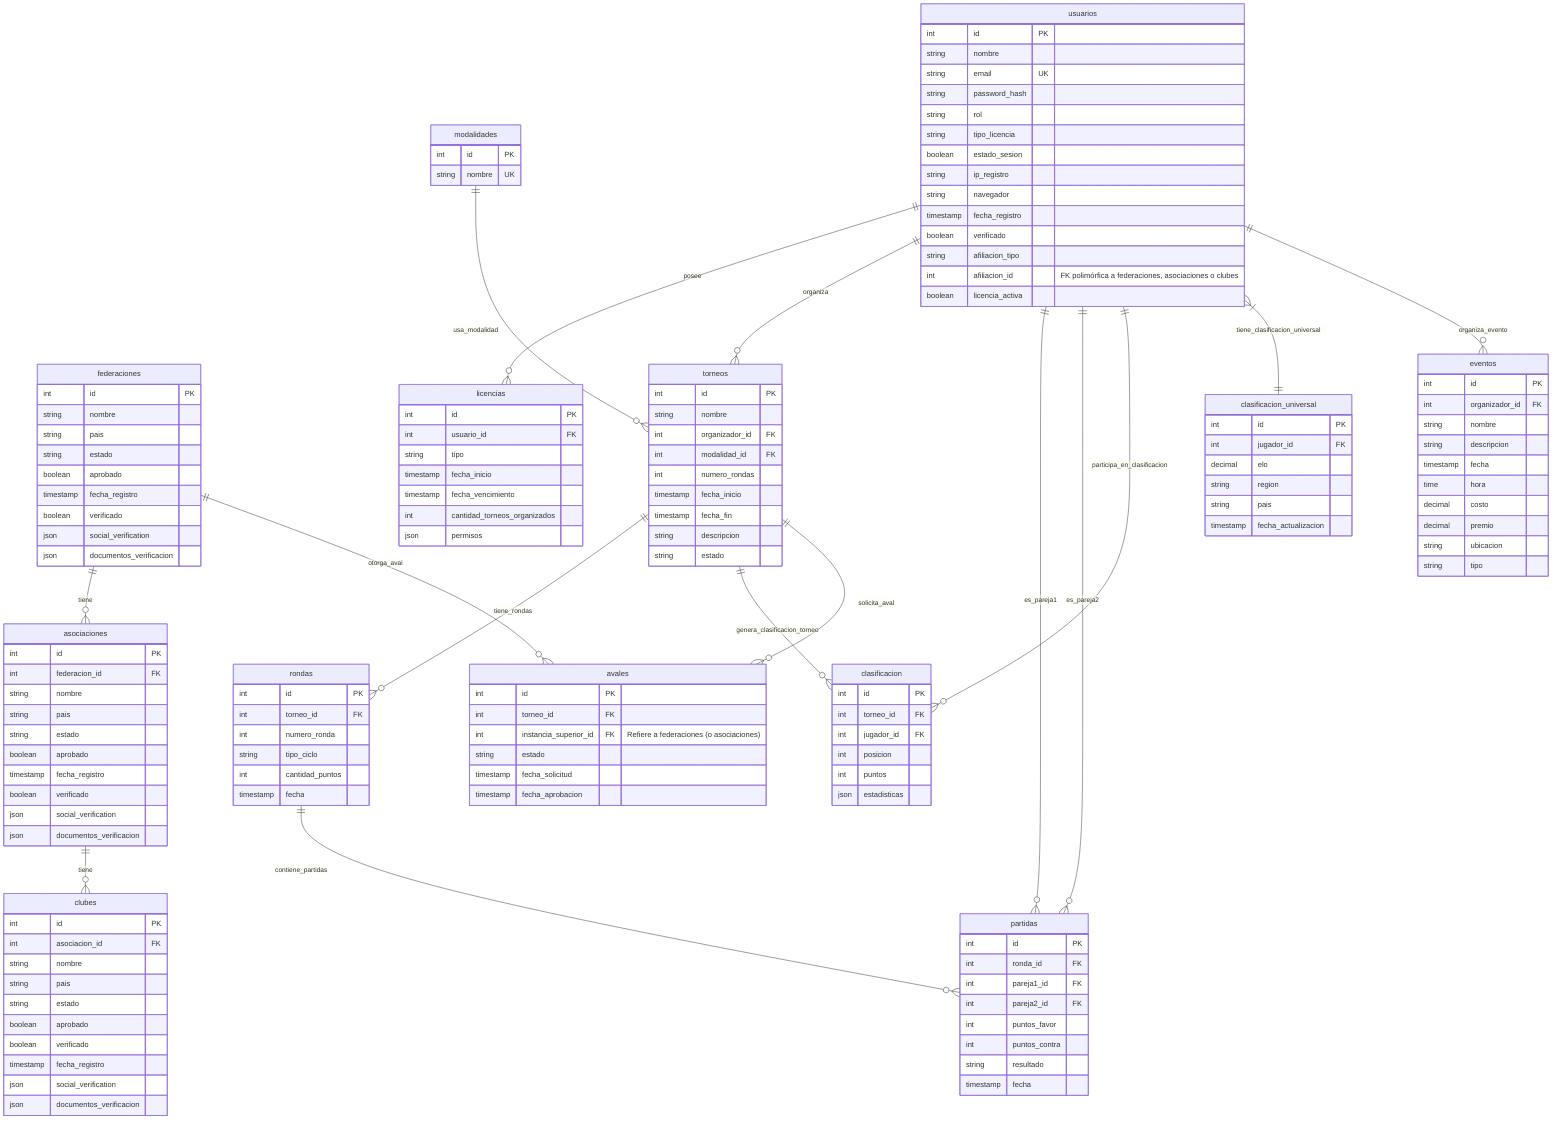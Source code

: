 erDiagram
    modalidades {
        int id PK
        string nombre UK
    }

    federaciones {
        int id PK
        string nombre
        string pais
        string estado
        boolean aprobado
        timestamp fecha_registro
        boolean verificado
        json social_verification
        json documentos_verificacion
    }

    asociaciones {
        int id PK
        int federacion_id FK
        string nombre
        string pais
        string estado
        boolean aprobado
        timestamp fecha_registro
        boolean verificado
        json social_verification
        json documentos_verificacion
    }

    clubes {
        int id PK
        int asociacion_id FK
        string nombre
        string pais
        string estado
        boolean aprobado
        boolean verificado
        timestamp fecha_registro
        json social_verification
        json documentos_verificacion
    }

    usuarios {
        int id PK
        string nombre
        string email UK
        string password_hash
        string rol
        string tipo_licencia
        boolean estado_sesion
        string ip_registro
        string navegador
        timestamp fecha_registro
        boolean verificado
        string afiliacion_tipo
        int afiliacion_id "FK polimórfica a federaciones, asociaciones o clubes"
        boolean licencia_activa
    }

    licencias {
        int id PK
        int usuario_id FK
        string tipo
        timestamp fecha_inicio
        timestamp fecha_vencimiento
        int cantidad_torneos_organizados
        json permisos
    }

    torneos {
        int id PK
        string nombre
        int organizador_id FK
        int modalidad_id FK
        int numero_rondas
        timestamp fecha_inicio
        timestamp fecha_fin
        string descripcion
        string estado
    }

    rondas {
        int id PK
        int torneo_id FK
        int numero_ronda
        string tipo_ciclo
        int cantidad_puntos
        timestamp fecha
    }

    partidas {
        int id PK
        int ronda_id FK
        int pareja1_id FK
        int pareja2_id FK
        int puntos_favor
        int puntos_contra
        string resultado
        timestamp fecha
    }

    clasificacion {
        int id PK
        int torneo_id FK
        int jugador_id FK
        int posicion
        int puntos
        json estadisticas
    }

    clasificacion_universal {
        int id PK
        int jugador_id FK
        decimal elo
        string region
        string pais
        timestamp fecha_actualizacion
    }

    avales {
        int id PK
        int torneo_id FK
        int instancia_superior_id FK "Refiere a federaciones (o asociaciones)"
        string estado
        timestamp fecha_solicitud
        timestamp fecha_aprobacion
    }

    eventos {
        int id PK
        int organizador_id FK
        string nombre
        string descripcion
        timestamp fecha
        time hora
        decimal costo
        decimal premio
        string ubicacion
        string tipo
    }

    %% =================== RELACIONES ===================
    federaciones ||--o{ asociaciones : "tiene"
    asociaciones ||--o{ clubes : "tiene"
    
    usuarios ||--o{ licencias : "posee"
    
    usuarios ||--o{ torneos : "organiza"
    modalidades ||--o{ torneos : "usa_modalidad"
    
    torneos ||--o{ rondas : "tiene_rondas"
    rondas ||--o{ partidas : "contiene_partidas"
    
    usuarios ||--o{ partidas : "es_pareja1"
    usuarios ||--o{ partidas : "es_pareja2"
    
    torneos ||--o{ clasificacion : "genera_clasificacion_torneo"
    usuarios ||--o{ clasificacion : "participa_en_clasificacion"
    
    usuarios }|--|| clasificacion_universal : "tiene_clasificacion_universal"
    %% Suponiendo 1-a-1 o 1-a-0
    
    torneos ||--o{ avales : "solicita_aval"
    federaciones ||--o{ avales : "otorga_aval"
    %% Aval principal a federacion segun FK
    
    %% Para avales.instancia_superior_id referenciando asociaciones, seria una linea conceptual:
    %% asociaciones ||--o{ avales : "otorga_aval_conceptual"

    usuarios ||--o{ eventos : "organiza_evento"

    %% Relaciones polimórficas (representadas conceptualmente o con comentarios)
    %% La columna usuarios.afiliacion_id puede referenciar a federaciones, asociaciones o clubes.
    %% La columna avales.instancia_superior_id actualmente referencia a federaciones,
    %% pero el comentario SQL original indicaba que podría ser federacion o asociacion.
    %% Para representar esto visualmente de forma más clara si fuera necesario,
    %% se podrían usar relaciones punteadas conceptuales, por ejemplo:
    %% usuarios }o..|| federaciones : "afiliado_a (si tipo es federacion)"
    %% usuarios }o..|| asociaciones : "afiliado_a (si tipo es asociacion)"
    %% usuarios }o..|| clubes : "afiliado_a (si tipo es club)"
    %% avales }o..|| asociaciones : "otorga_aval (si instancia es asociacion)"